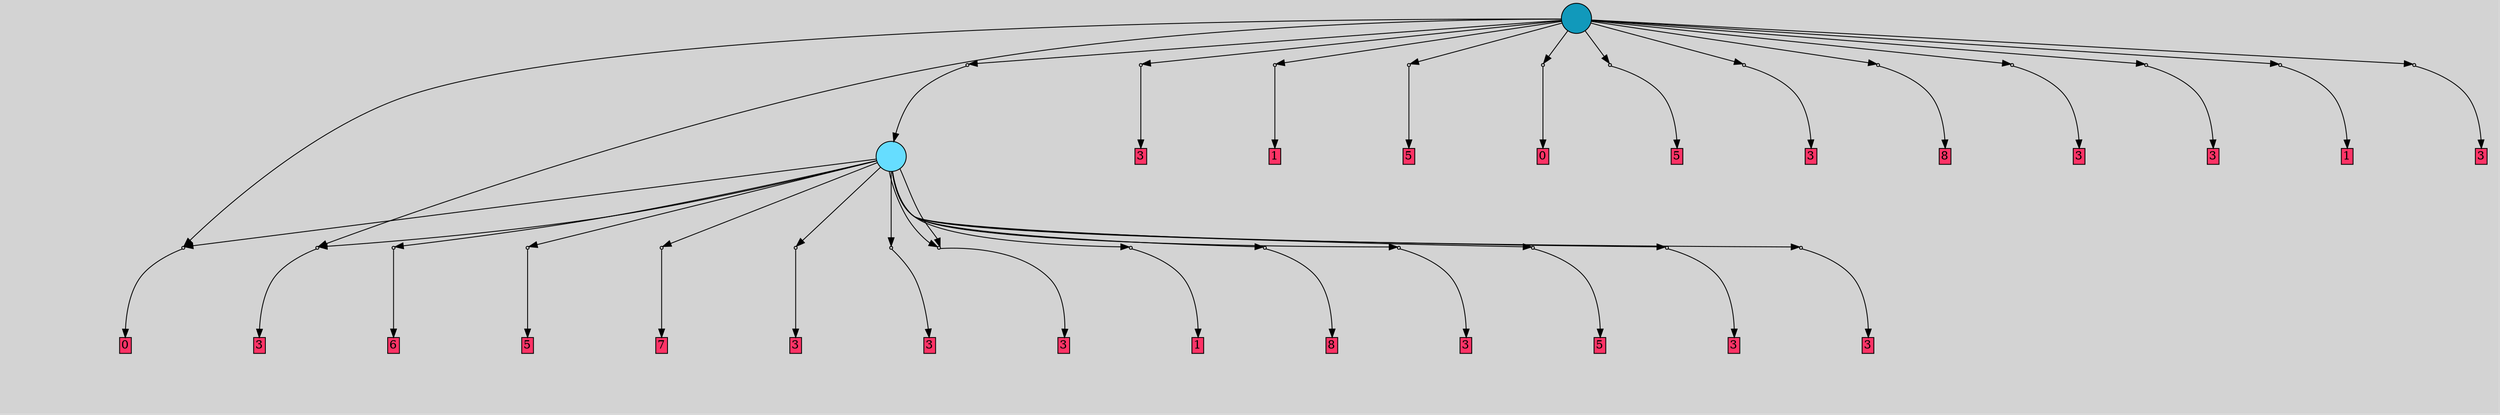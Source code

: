 // File exported with GEGELATI v1.3.1
// On the 2024-07-07 18:16:24
// With the MARL::MarlTPGGraphDotExporter
digraph{
	graph[pad = "0.212, 0.055" bgcolor = lightgray]
	node[shape=circle style = filled label = ""]
		T1522 [fillcolor="#66ddff"]
		T1837 [fillcolor="#1199bb"]
		P17266 [fillcolor="#cccccc" shape=point] //
		I17266 [shape=box style=invis label="1|7&2|3#1|4&#92;n0|2&4|4#4|0&#92;n0|2&1|1#3|6&#92;n6|4&2|2#4|1&#92;n0|6&1|0#4|4&#92;n4|0&1|3#2|3&#92;n1|5&1|7#4|6&#92;n2|0&1|0#2|4&#92;n3|3&2|1#4|7&#92;n"]
		P17266 -> I17266[style=invis]
		A15518 [fillcolor="#ff3366" shape=box margin=0.03 width=0 height=0 label="0"]
		T1522 -> P17266 -> A15518
		P17267 [fillcolor="#cccccc" shape=point] //
		I17267 [shape=box style=invis label="4|1&4|0#3|1&#92;n2|1&3|7#2|0&#92;n0|0&4|2#3|1&#92;n"]
		P17267 -> I17267[style=invis]
		A15519 [fillcolor="#ff3366" shape=box margin=0.03 width=0 height=0 label="1"]
		T1522 -> P17267 -> A15519
		P17268 [fillcolor="#cccccc" shape=point] //
		I17268 [shape=box style=invis label="1|7&1|1#4|3&#92;n7|7&2|2#2|2&#92;n5|6&0|2#0|0&#92;n5|3&0|0#1|7&#92;n0|1&3|3#2|5&#92;n5|1&2|6#1|0&#92;n3|0&4|7#4|6&#92;n"]
		P17268 -> I17268[style=invis]
		A15520 [fillcolor="#ff3366" shape=box margin=0.03 width=0 height=0 label="8"]
		T1522 -> P17268 -> A15520
		P17269 [fillcolor="#cccccc" shape=point] //
		I17269 [shape=box style=invis label="7|1&2|2#0|4&#92;n1|0&2|2#2|6&#92;n"]
		P17269 -> I17269[style=invis]
		A15521 [fillcolor="#ff3366" shape=box margin=0.03 width=0 height=0 label="3"]
		T1522 -> P17269 -> A15521
		P17270 [fillcolor="#cccccc" shape=point] //
		I17270 [shape=box style=invis label="2|5&2|1#0|0&#92;n1|3&2|6#4|2&#92;n0|6&0|3#4|7&#92;n0|0&3|6#4|0&#92;n8|1&2|2#3|2&#92;n6|7&3|3#3|7&#92;n1|2&1|6#4|3&#92;n2|6&4|3#2|3&#92;n4|2&4|5#3|5&#92;n4|0&2|7#2|1&#92;n"]
		P17270 -> I17270[style=invis]
		A15522 [fillcolor="#ff3366" shape=box margin=0.03 width=0 height=0 label="5"]
		T1522 -> P17270 -> A15522
		P17271 [fillcolor="#cccccc" shape=point] //
		I17271 [shape=box style=invis label="6|7&2|4#1|3&#92;n8|0&2|2#4|0&#92;n"]
		P17271 -> I17271[style=invis]
		A15523 [fillcolor="#ff3366" shape=box margin=0.03 width=0 height=0 label="3"]
		T1522 -> P17271 -> A15523
		P17272 [fillcolor="#cccccc" shape=point] //
		I17272 [shape=box style=invis label="8|6&3|6#2|1&#92;n1|2&2|7#1|6&#92;n4|3&1|0#4|6&#92;n4|4&4|3#1|5&#92;n0|6&2|4#0|7&#92;n8|4&3|2#0|6&#92;n7|3&4|3#2|2&#92;n1|1&4|3#3|2&#92;n8|7&3|0#4|6&#92;n0|0&4|5#0|5&#92;n"]
		P17272 -> I17272[style=invis]
		A15524 [fillcolor="#ff3366" shape=box margin=0.03 width=0 height=0 label="3"]
		T1522 -> P17272 -> A15524
		P17273 [fillcolor="#cccccc" shape=point] //
		I17273 [shape=box style=invis label="3|2&1|3#1|0&#92;n3|0&1|7#1|5&#92;n8|3&1|2#2|6&#92;n2|1&2|3#1|3&#92;n0|3&0|6#3|3&#92;n0|6&3|1#1|4&#92;n"]
		P17273 -> I17273[style=invis]
		A15525 [fillcolor="#ff3366" shape=box margin=0.03 width=0 height=0 label="6"]
		T1522 -> P17273 -> A15525
		P17274 [fillcolor="#cccccc" shape=point] //
		I17274 [shape=box style=invis label="8|5&1|7#2|2&#92;n8|0&2|2#4|0&#92;n"]
		P17274 -> I17274[style=invis]
		A15526 [fillcolor="#ff3366" shape=box margin=0.03 width=0 height=0 label="3"]
		T1522 -> P17274 -> A15526
		P17275 [fillcolor="#cccccc" shape=point] //
		I17275 [shape=box style=invis label="0|2&1|2#4|4&#92;n2|0&3|6#2|4&#92;n8|7&2|2#1|6&#92;n"]
		P17275 -> I17275[style=invis]
		A15527 [fillcolor="#ff3366" shape=box margin=0.03 width=0 height=0 label="5"]
		T1522 -> P17275 -> A15527
		P17276 [fillcolor="#cccccc" shape=point] //
		I17276 [shape=box style=invis label="5|2&2|5#2|7&#92;n1|0&0|7#2|1&#92;n4|6&2|7#1|2&#92;n4|0&0|3#2|5&#92;n6|3&2|7#3|5&#92;n"]
		P17276 -> I17276[style=invis]
		A15528 [fillcolor="#ff3366" shape=box margin=0.03 width=0 height=0 label="7"]
		T1522 -> P17276 -> A15528
		P17277 [fillcolor="#cccccc" shape=point] //
		I17277 [shape=box style=invis label="0|4&0|1#4|1&#92;n7|0&0|5#4|5&#92;n4|6&3|5#2|4&#92;n0|2&3|2#2|3&#92;n0|5&1|4#2|1&#92;n"]
		P17277 -> I17277[style=invis]
		A15529 [fillcolor="#ff3366" shape=box margin=0.03 width=0 height=0 label="3"]
		T1522 -> P17277 -> A15529
		P17278 [fillcolor="#cccccc" shape=point] //
		I17278 [shape=box style=invis label="1|0&2|5#1|2&#92;n8|2&0|0#0|0&#92;n"]
		P17278 -> I17278[style=invis]
		A15530 [fillcolor="#ff3366" shape=box margin=0.03 width=0 height=0 label="3"]
		T1522 -> P17278 -> A15530
		P17279 [fillcolor="#cccccc" shape=point] //
		I17279 [shape=box style=invis label="8|0&2|2#1|6&#92;n"]
		P17279 -> I17279[style=invis]
		A15531 [fillcolor="#ff3366" shape=box margin=0.03 width=0 height=0 label="3"]
		T1522 -> P17279 -> A15531
		T1522 -> P17279
		P17280 [fillcolor="#cccccc" shape=point] //
		I17280 [shape=box style=invis label="0|0&4|2#3|1&#92;n4|1&4|0#3|1&#92;n3|7&0|4#2|3&#92;n"]
		P17280 -> I17280[style=invis]
		T1837 -> P17280 -> T1522
		P17281 [fillcolor="#cccccc" shape=point] //
		I17281 [shape=box style=invis label="0|4&2|2#1|3&#92;n7|1&2|2#0|4&#92;n1|0&1|2#1|6&#92;n"]
		P17281 -> I17281[style=invis]
		A15532 [fillcolor="#ff3366" shape=box margin=0.03 width=0 height=0 label="3"]
		T1837 -> P17281 -> A15532
		P17282 [fillcolor="#cccccc" shape=point] //
		I17282 [shape=box style=invis label="5|2&4|4#2|3&#92;n0|3&0|1#2|1&#92;n6|5&0|7#4|1&#92;n5|7&1|2#2|7&#92;n0|0&2|3#3|7&#92;n8|7&4|7#0|2&#92;n0|4&2|3#3|3&#92;n0|2&3|0#0|2&#92;n"]
		P17282 -> I17282[style=invis]
		A15533 [fillcolor="#ff3366" shape=box margin=0.03 width=0 height=0 label="1"]
		T1837 -> P17282 -> A15533
		P17283 [fillcolor="#cccccc" shape=point] //
		I17283 [shape=box style=invis label="6|7&2|3#4|0&#92;n6|4&1|3#4|7&#92;n"]
		P17283 -> I17283[style=invis]
		A15534 [fillcolor="#ff3366" shape=box margin=0.03 width=0 height=0 label="5"]
		T1837 -> P17283 -> A15534
		P17284 [fillcolor="#cccccc" shape=point] //
		I17284 [shape=box style=invis label="1|7&2|3#1|4&#92;n6|1&1|6#2|1&#92;n0|2&4|4#4|0&#92;n0|2&0|1#3|6&#92;n3|3&2|1#4|7&#92;n4|0&1|3#2|3&#92;n4|1&0|3#2|7&#92;n6|4&2|2#4|1&#92;n1|5&1|7#4|6&#92;n"]
		P17284 -> I17284[style=invis]
		A15535 [fillcolor="#ff3366" shape=box margin=0.03 width=0 height=0 label="0"]
		T1837 -> P17284 -> A15535
		P17285 [fillcolor="#cccccc" shape=point] //
		I17285 [shape=box style=invis label="0|1&1|3#1|2&#92;n7|0&1|7#4|0&#92;n"]
		P17285 -> I17285[style=invis]
		A15536 [fillcolor="#ff3366" shape=box margin=0.03 width=0 height=0 label="5"]
		T1837 -> P17285 -> A15536
		P17286 [fillcolor="#cccccc" shape=point] //
		I17286 [shape=box style=invis label="3|0&4|7#2|5&#92;n"]
		P17286 -> I17286[style=invis]
		A15537 [fillcolor="#ff3366" shape=box margin=0.03 width=0 height=0 label="3"]
		T1837 -> P17286 -> A15537
		P17287 [fillcolor="#cccccc" shape=point] //
		I17287 [shape=box style=invis label="2|3&0|3#3|3&#92;n5|0&3|7#0|5&#92;n7|7&3|0#4|4&#92;n7|4&2|2#4|1&#92;n"]
		P17287 -> I17287[style=invis]
		A15538 [fillcolor="#ff3366" shape=box margin=0.03 width=0 height=0 label="8"]
		T1837 -> P17287 -> A15538
		T1837 -> P17266
		P17288 [fillcolor="#cccccc" shape=point] //
		I17288 [shape=box style=invis label="7|0&4|4#1|6&#92;n5|5&0|1#1|2&#92;n6|3&3|2#1|6&#92;n"]
		P17288 -> I17288[style=invis]
		A15539 [fillcolor="#ff3366" shape=box margin=0.03 width=0 height=0 label="3"]
		T1837 -> P17288 -> A15539
		P17289 [fillcolor="#cccccc" shape=point] //
		I17289 [shape=box style=invis label="0|7&1|6#2|1&#92;n0|2&3|2#2|3&#92;n"]
		P17289 -> I17289[style=invis]
		A15540 [fillcolor="#ff3366" shape=box margin=0.03 width=0 height=0 label="3"]
		T1837 -> P17289 -> A15540
		P17290 [fillcolor="#cccccc" shape=point] //
		I17290 [shape=box style=invis label="6|4&0|7#4|1&#92;n3|5&2|1#2|5&#92;n4|3&0|7#3|5&#92;n1|2&4|3#2|2&#92;n0|5&4|3#3|3&#92;n5|7&1|1#4|1&#92;n8|1&4|7#2|2&#92;n3|0&3|4#2|0&#92;n"]
		P17290 -> I17290[style=invis]
		A15541 [fillcolor="#ff3366" shape=box margin=0.03 width=0 height=0 label="1"]
		T1837 -> P17290 -> A15541
		T1837 -> P17274
		P17291 [fillcolor="#cccccc" shape=point] //
		I17291 [shape=box style=invis label="3|3&3|2#4|2&#92;n6|0&3|7#0|4&#92;n1|2&2|2#3|3&#92;n"]
		P17291 -> I17291[style=invis]
		A15542 [fillcolor="#ff3366" shape=box margin=0.03 width=0 height=0 label="3"]
		T1837 -> P17291 -> A15542
		{ rank= same T1837 }
}
